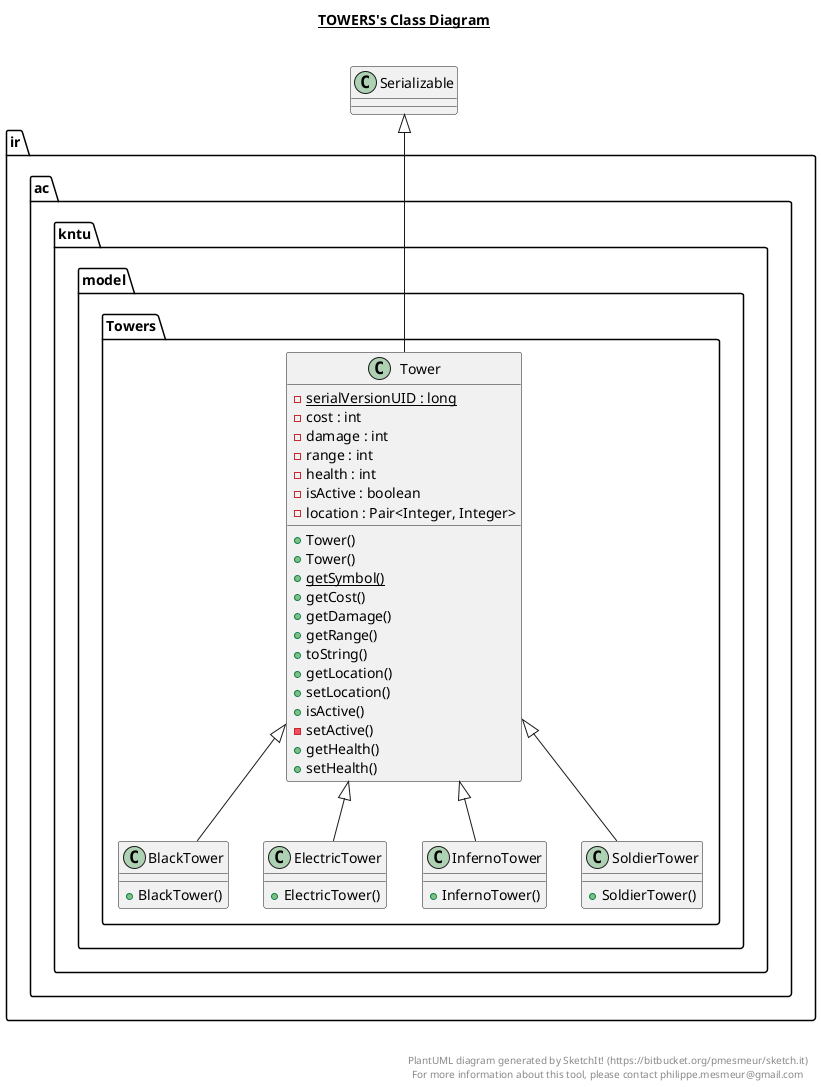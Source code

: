 @startuml

title __TOWERS's Class Diagram__\n

  package ir.ac.kntu.model {
    package ir.ac.kntu.model.Towers {
      class BlackTower {
          + BlackTower()
      }
    }
  }
  

  package ir.ac.kntu.model {
    package ir.ac.kntu.model.Towers {
      class ElectricTower {
          + ElectricTower()
      }
    }
  }
  

  package ir.ac.kntu.model {
    package ir.ac.kntu.model.Towers {
      class InfernoTower {
          + InfernoTower()
      }
    }
  }
  

  package ir.ac.kntu.model {
    package ir.ac.kntu.model.Towers {
      class SoldierTower {
          + SoldierTower()
      }
    }
  }
  

  package ir.ac.kntu.model {
    package ir.ac.kntu.model.Towers {
      class Tower {
          {static} - serialVersionUID : long
          - cost : int
          - damage : int
          - range : int
          - health : int
          - isActive : boolean
          - location : Pair<Integer, Integer>
          + Tower()
          + Tower()
          {static} + getSymbol()
          + getCost()
          + getDamage()
          + getRange()
          + toString()
          + getLocation()
          + setLocation()
          + isActive()
          - setActive()
          + getHealth()
          + setHealth()
      }
    }
  }
  

  BlackTower -up-|> Tower
  ElectricTower -up-|> Tower
  InfernoTower -up-|> Tower
  SoldierTower -up-|> Tower
  Tower -up-|> Serializable


right footer


PlantUML diagram generated by SketchIt! (https://bitbucket.org/pmesmeur/sketch.it)
For more information about this tool, please contact philippe.mesmeur@gmail.com
endfooter

@enduml
